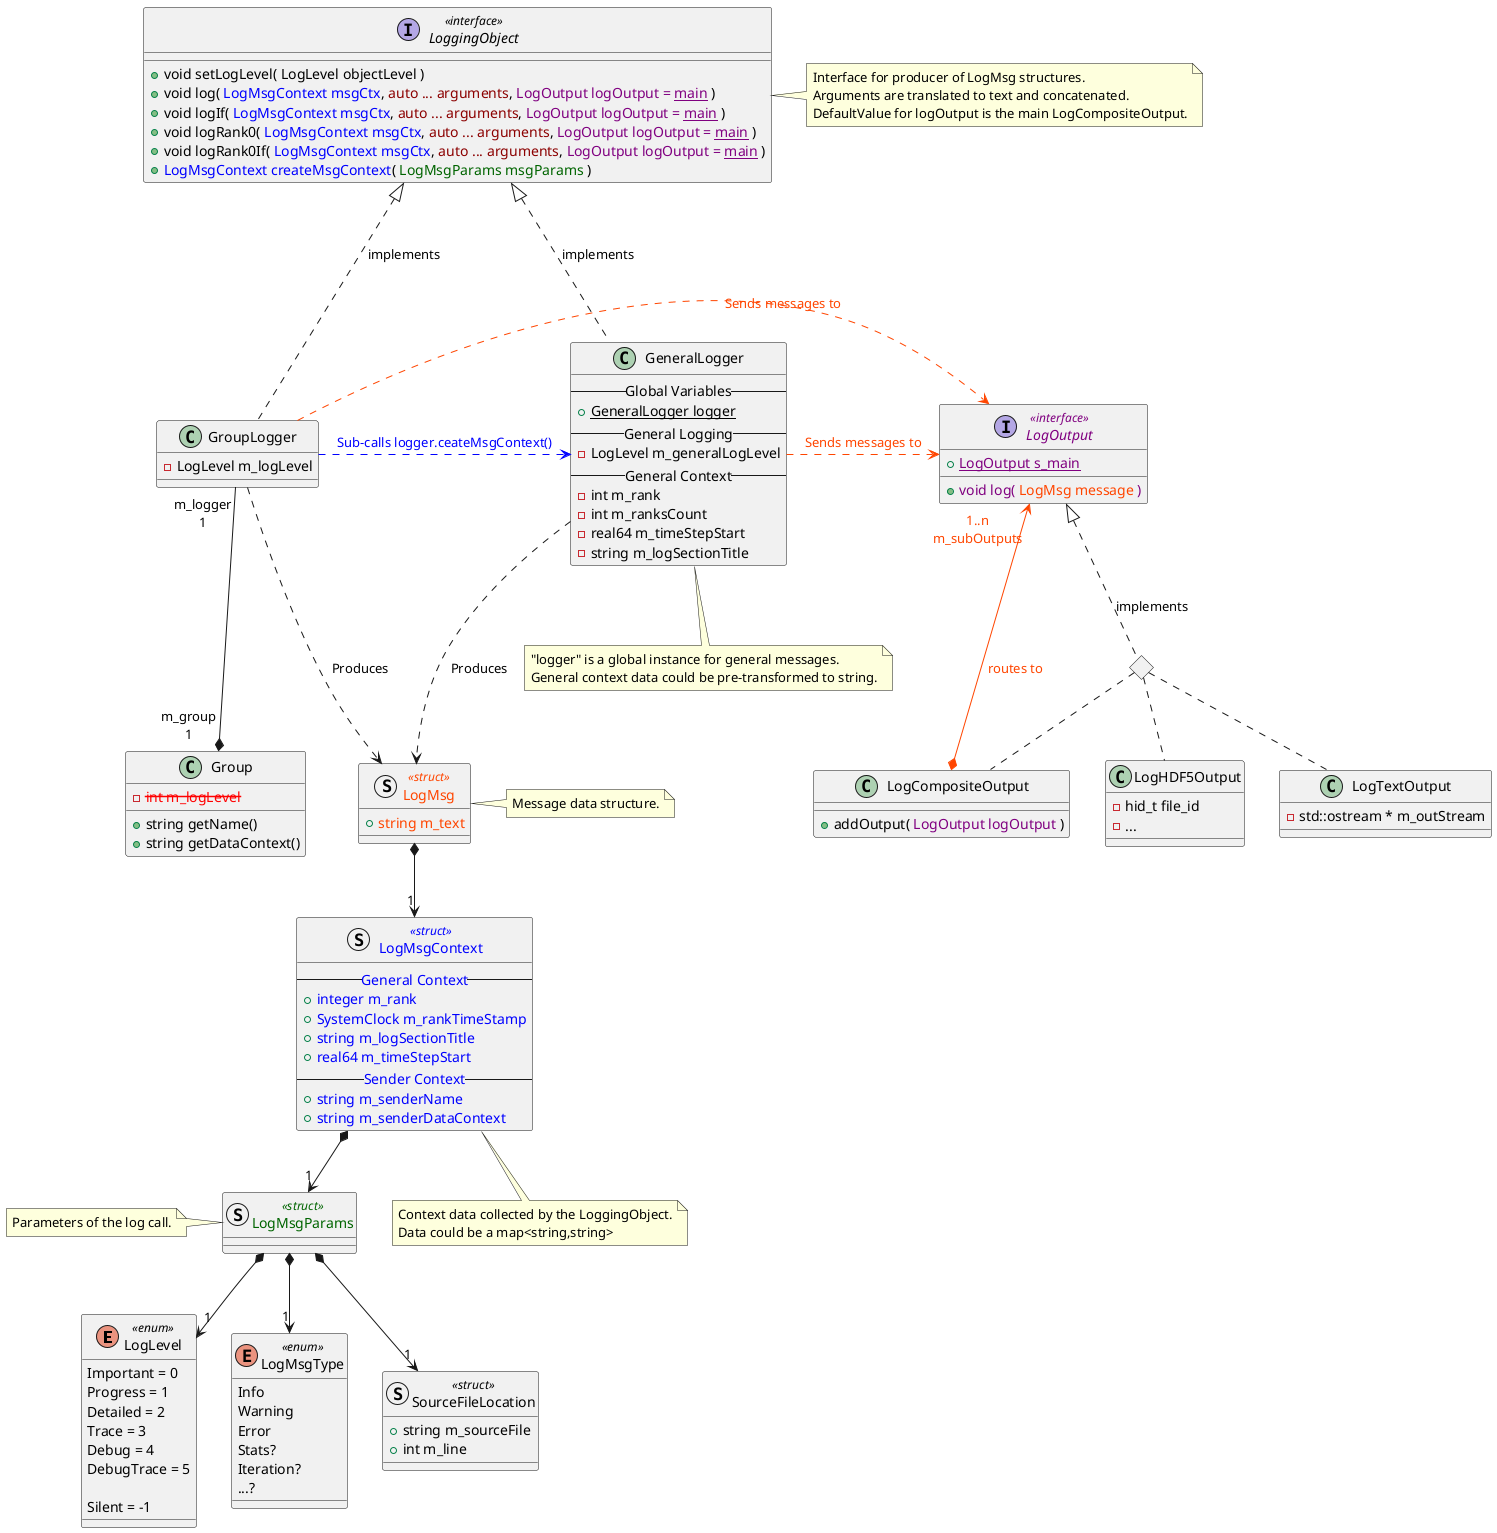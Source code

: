 @startuml Logger Class

set namespaceSeparator ::


' Message Data Structure


enum LogLevel <<enum>> {
  Important = 0
  Progress = 1
  Detailed = 2
  Trace = 3
  Debug = 4
  DebugTrace = 5

  Silent = -1
}

enum LogMsgType <<enum>> {
  Info
  Warning
  Error
  Stats?
  Iteration?
  ...?
}

struct SourceFileLocation <<struct>> {
  + string m_sourceFile
  + int m_line
}

struct LogMsgParams <<struct>> #text:DarkGreen {
}
note left: Parameters of the log call.

struct LogMsgContext <<struct>> #text:Blue {
  -- General Context --
  + integer m_rank
  + SystemClock m_rankTimeStamp
  + string m_logSectionTitle
  + real64 m_timeStepStart
  -- Sender Context --
  + string m_senderName
  + string m_senderDataContext
}
note bottom: Context data collected by the LoggingObject.\nData could be a map<string,string>

struct LogMsg <<struct>> #text:OrangeRed {
  + string m_text
}
note right: Message data structure.

LogMsgParams *--> "1" SourceFileLocation
LogMsgParams *--> "1" LogMsgType
LogMsgParams *--> "1" LogLevel
LogMsg *--> "1" LogMsgContext
LogMsgContext *--> "1" LogMsgParams


' Log outputs

interface LogOutput <<interface>> #text:Purple {
  + {static} LogOutput s_main
  + void log( <color:OrangeRed>LogMsg message</color> )
}
<> LogOutputImplementations
LogOutput <|.. LogOutputImplementations : implements

class LogCompositeOutput {
  + addOutput( <color:Purple>LogOutput logOutput</color> )
}
LogOutputImplementations .. LogCompositeOutput
LogCompositeOutput *---> "1..n\nm_subOutputs" LogOutput #OrangeRed;text:OrangeRed : routes to

class LogHDF5Output {
  - hid_t file_id
  - ...
}
LogOutputImplementations .. LogHDF5Output

class LogTextOutput {
  - std::ostream * m_outStream
}
LogOutputImplementations .. LogTextOutput

LogTextOutput .l[hidden].. LogHDF5Output
LogHDF5Output .l[hidden].. LogCompositeOutput


' Message Producers

interface LoggingObject <<interface>> {
  + void setLogLevel( LogLevel objectLevel )
  + void log( <color:Blue>LogMsgContext msgCtx</color>, <color:DarkRed>auto ... arguments</color>, <color:Purple>LogOutput logOutput = <u>main</u></color> )
  + void logIf( <color:Blue>LogMsgContext msgCtx</color>, <color:DarkRed>auto ... arguments</color>, <color:Purple>LogOutput logOutput = <u>main</u></color> )
  + void logRank0( <color:Blue>LogMsgContext msgCtx</color>, <color:DarkRed>auto ... arguments</color>, <color:Purple>LogOutput logOutput = <u>main</u></color> )
  + void logRank0If( <color:Blue>LogMsgContext msgCtx</color>, <color:DarkRed>auto ... arguments</color>, <color:Purple>LogOutput logOutput = <u>main</u></color> )
  + <color:Blue>LogMsgContext createMsgContext</color>( <color:DarkGreen>LogMsgParams msgParams</color> )
}
note right: Interface for producer of LogMsg structures.\nArguments are translated to text and concatenated.\nDefaultValue for logOutput is the main LogCompositeOutput.



class GeneralLogger {
  -- Global Variables --
  + {static} GeneralLogger logger
  -- General Logging --
  - LogLevel m_generalLogLevel
  -- General Context --
  - int m_rank
  - int m_ranksCount
  - real64 m_timeStepStart
  - string m_logSectionTitle
}
note bottom: "logger" is a global instance for general messages.\nGeneral context data could be pre-transformed to string.
GeneralLogger ..u.|> LoggingObject : implements
GeneralLogger ..d.> LogMsg : Produces
GeneralLogger ..r.> LogOutput #OrangeRed;text:OrangeRed : "Sends messages to"


class GroupLogger {
  - LogLevel m_logLevel
}
class Group {
  + string getName()
  + string getDataContext()
  - <color:Red><s>int m_logLevel</s></color>
}
GroupLogger .u..|> LoggingObject : implements
Group "m_group\n1" *-u-- "m_logger\n1" GroupLogger

GroupLogger ..r.> LogOutput #OrangeRed;text:OrangeRed : "Sends messages to"
GroupLogger ..r.> GeneralLogger #Blue;text:Blue : "Sub-calls logger.ceateMsgContext()"
GroupLogger ..d.> LogMsg : Produces





@enduml